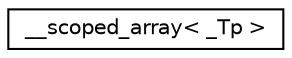digraph "Graphical Class Hierarchy"
{
  edge [fontname="Helvetica",fontsize="10",labelfontname="Helvetica",labelfontsize="10"];
  node [fontname="Helvetica",fontsize="10",shape=record];
  rankdir="LR";
  Node1 [label="__scoped_array\< _Tp \>",height=0.2,width=0.4,color="black", fillcolor="white", style="filled",URL="$class____scoped__array.xhtml"];
}

